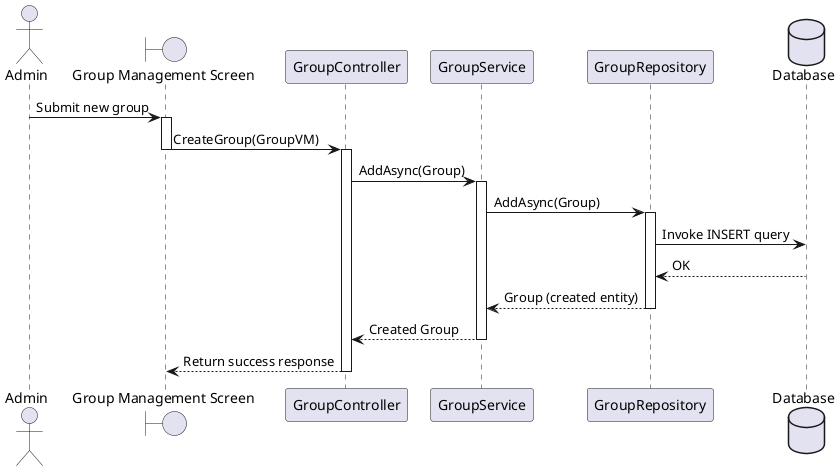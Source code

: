 @startuml
actor Admin
boundary "Group Management Screen" as Screen
participant "GroupController" as Controller
participant "GroupService" as Service
participant "GroupRepository" as Repository
database "Database" as DB

Admin -> Screen : Submit new group
activate Screen
Screen -> Controller : CreateGroup(GroupVM)
deactivate Screen
activate Controller


Controller -> Service : AddAsync(Group)
activate Service

Service -> Repository : AddAsync(Group)
activate Repository
Repository -> DB : Invoke INSERT query
DB --> Repository : OK
Repository --> Service : Group (created entity)
deactivate Repository

Service --> Controller : Created Group
deactivate Service

Controller --> Screen : Return success response
deactivate Controller
@enduml
